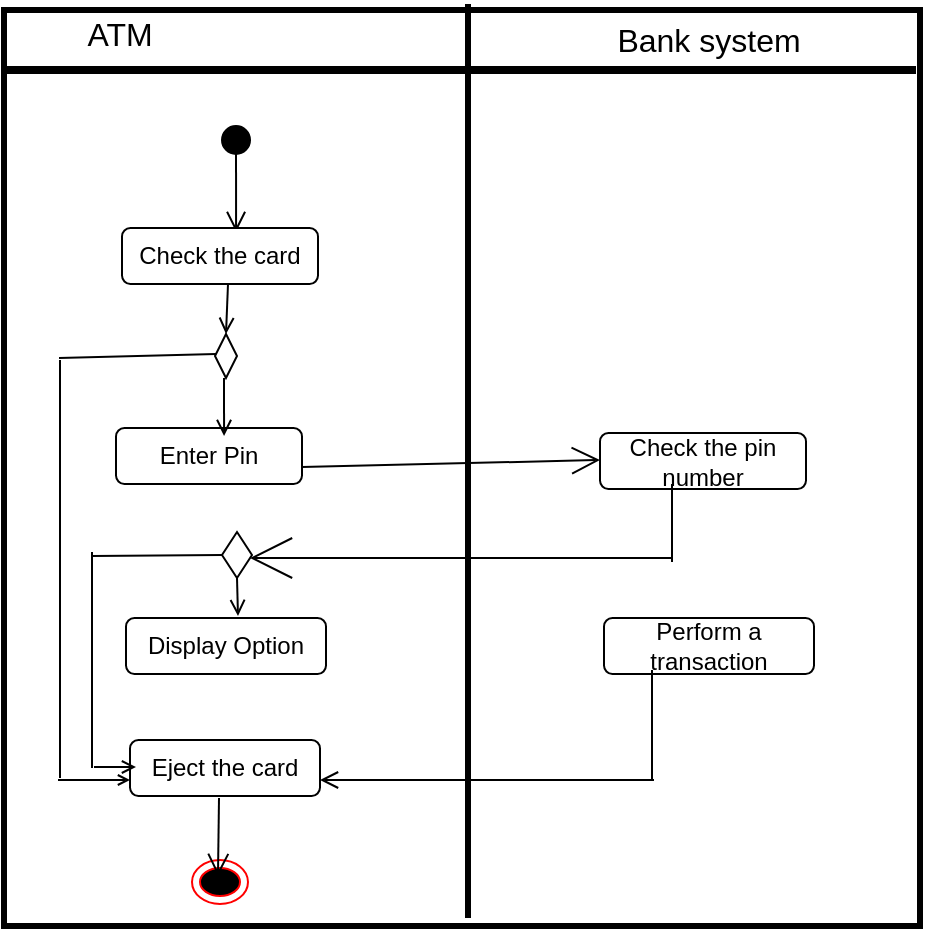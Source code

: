 <mxfile version="25.0.1">
  <diagram name="Page-1" id="jkQbMSVFU5XPwJCwVNmS">
    <mxGraphModel dx="1272" dy="919" grid="0" gridSize="10" guides="1" tooltips="1" connect="1" arrows="1" fold="1" page="0" pageScale="1" pageWidth="850" pageHeight="1100" math="0" shadow="0">
      <root>
        <mxCell id="0" />
        <mxCell id="1" parent="0" />
        <mxCell id="gAWKKwYR52MG0m6GFoxo-4" value="" style="whiteSpace=wrap;html=1;aspect=fixed;strokeWidth=3;" vertex="1" parent="1">
          <mxGeometry x="-199" y="-324" width="458" height="458" as="geometry" />
        </mxCell>
        <mxCell id="gAWKKwYR52MG0m6GFoxo-11" value="" style="line;strokeWidth=4;html=1;" vertex="1" parent="1">
          <mxGeometry x="-199" y="-299" width="456" height="10" as="geometry" />
        </mxCell>
        <mxCell id="gAWKKwYR52MG0m6GFoxo-15" value="" style="line;strokeWidth=3;direction=south;html=1;" vertex="1" parent="1">
          <mxGeometry x="28" y="-327" width="10" height="457" as="geometry" />
        </mxCell>
        <mxCell id="gAWKKwYR52MG0m6GFoxo-16" value="ATM" style="text;html=1;align=center;verticalAlign=middle;whiteSpace=wrap;rounded=0;fontSize=16;" vertex="1" parent="1">
          <mxGeometry x="-171" y="-327" width="60" height="30" as="geometry" />
        </mxCell>
        <mxCell id="gAWKKwYR52MG0m6GFoxo-17" value="Bank system" style="text;html=1;align=center;verticalAlign=middle;whiteSpace=wrap;rounded=0;fontSize=16;" vertex="1" parent="1">
          <mxGeometry x="84" y="-324" width="139" height="30" as="geometry" />
        </mxCell>
        <mxCell id="gAWKKwYR52MG0m6GFoxo-22" value="" style="html=1;verticalAlign=bottom;startArrow=circle;startFill=1;endArrow=open;startSize=6;endSize=8;curved=0;rounded=0;fontSize=12;entryX=0.582;entryY=0.071;entryDx=0;entryDy=0;entryPerimeter=0;" edge="1" parent="1" target="gAWKKwYR52MG0m6GFoxo-23">
          <mxGeometry x="-0.255" y="28" width="80" relative="1" as="geometry">
            <mxPoint x="-83" y="-267" as="sourcePoint" />
            <mxPoint x="-23" y="-272" as="targetPoint" />
            <mxPoint as="offset" />
          </mxGeometry>
        </mxCell>
        <mxCell id="gAWKKwYR52MG0m6GFoxo-23" value="Check the card" style="rounded=1;whiteSpace=wrap;html=1;" vertex="1" parent="1">
          <mxGeometry x="-140" y="-215" width="98" height="28" as="geometry" />
        </mxCell>
        <mxCell id="gAWKKwYR52MG0m6GFoxo-25" value="Enter Pin" style="rounded=1;whiteSpace=wrap;html=1;" vertex="1" parent="1">
          <mxGeometry x="-143" y="-115" width="93" height="28" as="geometry" />
        </mxCell>
        <mxCell id="gAWKKwYR52MG0m6GFoxo-26" value="Display Option" style="rounded=1;whiteSpace=wrap;html=1;" vertex="1" parent="1">
          <mxGeometry x="-138" y="-20" width="100" height="28" as="geometry" />
        </mxCell>
        <mxCell id="gAWKKwYR52MG0m6GFoxo-27" value="Eject the card" style="rounded=1;whiteSpace=wrap;html=1;" vertex="1" parent="1">
          <mxGeometry x="-136" y="41" width="95" height="28" as="geometry" />
        </mxCell>
        <mxCell id="gAWKKwYR52MG0m6GFoxo-28" value="Check the pin number" style="rounded=1;whiteSpace=wrap;html=1;" vertex="1" parent="1">
          <mxGeometry x="99" y="-112.5" width="103" height="28" as="geometry" />
        </mxCell>
        <mxCell id="gAWKKwYR52MG0m6GFoxo-29" value="Perform a transaction" style="rounded=1;whiteSpace=wrap;html=1;" vertex="1" parent="1">
          <mxGeometry x="101" y="-20" width="105" height="28" as="geometry" />
        </mxCell>
        <mxCell id="gAWKKwYR52MG0m6GFoxo-30" value="" style="ellipse;html=1;shape=endState;fillColor=#000000;strokeColor=#ff0000;" vertex="1" parent="1">
          <mxGeometry x="-105" y="101" width="28" height="22" as="geometry" />
        </mxCell>
        <mxCell id="gAWKKwYR52MG0m6GFoxo-31" value="" style="rhombus;whiteSpace=wrap;html=1;fontColor=#000000;fillColor=#FFFFFF;strokeColor=#000000;" vertex="1" parent="1">
          <mxGeometry x="-93.5" y="-162" width="11" height="22" as="geometry" />
        </mxCell>
        <mxCell id="gAWKKwYR52MG0m6GFoxo-35" value="" style="endArrow=open;endFill=1;endSize=6;html=1;rounded=0;fontSize=12;curved=1;entryX=0.5;entryY=0;entryDx=0;entryDy=0;strokeWidth=1;" edge="1" parent="1" target="gAWKKwYR52MG0m6GFoxo-31">
          <mxGeometry width="160" relative="1" as="geometry">
            <mxPoint x="-87" y="-187" as="sourcePoint" />
            <mxPoint x="-230" y="-132.128" as="targetPoint" />
          </mxGeometry>
        </mxCell>
        <mxCell id="gAWKKwYR52MG0m6GFoxo-40" value="" style="endArrow=none;html=1;rounded=0;fontSize=12;startSize=8;endSize=8;curved=1;" edge="1" parent="1">
          <mxGeometry relative="1" as="geometry">
            <mxPoint x="-171.5" y="-150" as="sourcePoint" />
            <mxPoint x="-93" y="-152" as="targetPoint" />
          </mxGeometry>
        </mxCell>
        <mxCell id="gAWKKwYR52MG0m6GFoxo-41" value="" style="endArrow=none;html=1;rounded=0;fontSize=12;startSize=8;endSize=9;curved=1;" edge="1" parent="1">
          <mxGeometry relative="1" as="geometry">
            <mxPoint x="-171" y="-149" as="sourcePoint" />
            <mxPoint x="-171" y="60" as="targetPoint" />
          </mxGeometry>
        </mxCell>
        <mxCell id="gAWKKwYR52MG0m6GFoxo-42" value="" style="endArrow=open;endFill=1;endSize=4;html=1;rounded=0;fontSize=12;curved=1;" edge="1" parent="1">
          <mxGeometry width="160" relative="1" as="geometry">
            <mxPoint x="-172" y="61" as="sourcePoint" />
            <mxPoint x="-136" y="61" as="targetPoint" />
          </mxGeometry>
        </mxCell>
        <mxCell id="gAWKKwYR52MG0m6GFoxo-44" value="" style="endArrow=open;endFill=1;endSize=6;html=1;rounded=0;fontSize=12;curved=1;startSize=19;entryX=0.581;entryY=0.143;entryDx=0;entryDy=0;entryPerimeter=0;" edge="1" parent="1" target="gAWKKwYR52MG0m6GFoxo-25">
          <mxGeometry width="160" relative="1" as="geometry">
            <mxPoint x="-89" y="-140" as="sourcePoint" />
            <mxPoint x="-89" y="-118" as="targetPoint" />
          </mxGeometry>
        </mxCell>
        <mxCell id="gAWKKwYR52MG0m6GFoxo-46" value="" style="endArrow=open;endFill=1;endSize=12;html=1;rounded=0;fontSize=12;curved=1;entryX=0;entryY=0.482;entryDx=0;entryDy=0;entryPerimeter=0;" edge="1" parent="1" target="gAWKKwYR52MG0m6GFoxo-28">
          <mxGeometry width="160" relative="1" as="geometry">
            <mxPoint x="-50" y="-95.5" as="sourcePoint" />
            <mxPoint x="98" y="-93" as="targetPoint" />
          </mxGeometry>
        </mxCell>
        <mxCell id="gAWKKwYR52MG0m6GFoxo-61" value="" style="rhombus;whiteSpace=wrap;html=1;fontColor=#000000;fillColor=#FFFFFF;strokeColor=#000000;" vertex="1" parent="1">
          <mxGeometry x="-90" y="-63" width="15" height="23" as="geometry" />
        </mxCell>
        <mxCell id="gAWKKwYR52MG0m6GFoxo-65" value="" style="endArrow=open;endFill=1;endSize=19;html=1;rounded=0;fontSize=12;curved=1;startSize=10;targetPerimeterSpacing=6;" edge="1" parent="1">
          <mxGeometry width="160" relative="1" as="geometry">
            <mxPoint x="84" y="-50" as="sourcePoint" />
            <mxPoint x="-76" y="-50" as="targetPoint" />
          </mxGeometry>
        </mxCell>
        <mxCell id="gAWKKwYR52MG0m6GFoxo-66" value="" style="endArrow=none;html=1;rounded=0;fontSize=12;startSize=8;endSize=8;curved=1;strokeWidth=1;" edge="1" parent="1">
          <mxGeometry relative="1" as="geometry">
            <mxPoint x="135" y="-48" as="sourcePoint" />
            <mxPoint x="135" y="-87" as="targetPoint" />
          </mxGeometry>
        </mxCell>
        <mxCell id="gAWKKwYR52MG0m6GFoxo-67" value="" style="endArrow=none;html=1;rounded=0;fontSize=12;startSize=8;endSize=8;curved=1;strokeWidth=1;" edge="1" parent="1">
          <mxGeometry relative="1" as="geometry">
            <mxPoint x="82" y="-50" as="sourcePoint" />
            <mxPoint x="135" y="-50" as="targetPoint" />
          </mxGeometry>
        </mxCell>
        <mxCell id="gAWKKwYR52MG0m6GFoxo-68" value="" style="endArrow=open;endFill=1;endSize=6;html=1;rounded=0;fontSize=12;curved=1;" edge="1" parent="1">
          <mxGeometry width="160" relative="1" as="geometry">
            <mxPoint x="-82.5" y="-40" as="sourcePoint" />
            <mxPoint x="-82" y="-21" as="targetPoint" />
          </mxGeometry>
        </mxCell>
        <mxCell id="gAWKKwYR52MG0m6GFoxo-69" value="" style="endArrow=none;html=1;rounded=0;fontSize=12;startSize=8;endSize=8;curved=1;" edge="1" parent="1">
          <mxGeometry relative="1" as="geometry">
            <mxPoint x="-155" y="-51" as="sourcePoint" />
            <mxPoint x="-90" y="-51.5" as="targetPoint" />
          </mxGeometry>
        </mxCell>
        <mxCell id="gAWKKwYR52MG0m6GFoxo-70" value="" style="endArrow=none;html=1;rounded=0;fontSize=12;startSize=8;endSize=8;curved=1;" edge="1" parent="1">
          <mxGeometry relative="1" as="geometry">
            <mxPoint x="-155" y="55" as="sourcePoint" />
            <mxPoint x="-155" y="-53" as="targetPoint" />
          </mxGeometry>
        </mxCell>
        <mxCell id="gAWKKwYR52MG0m6GFoxo-72" value="" style="endArrow=open;endFill=1;endSize=5;html=1;rounded=0;fontSize=12;curved=1;startSize=5;" edge="1" parent="1">
          <mxGeometry width="160" relative="1" as="geometry">
            <mxPoint x="-154" y="54.5" as="sourcePoint" />
            <mxPoint x="-133" y="54.5" as="targetPoint" />
          </mxGeometry>
        </mxCell>
        <mxCell id="gAWKKwYR52MG0m6GFoxo-73" value="" style="endArrow=open;endFill=1;endSize=7;html=1;rounded=0;fontSize=12;curved=1;" edge="1" parent="1">
          <mxGeometry width="160" relative="1" as="geometry">
            <mxPoint x="126" y="61" as="sourcePoint" />
            <mxPoint x="-41" y="61" as="targetPoint" />
          </mxGeometry>
        </mxCell>
        <mxCell id="gAWKKwYR52MG0m6GFoxo-74" value="" style="endArrow=none;html=1;rounded=0;fontSize=12;startSize=8;endSize=8;curved=1;" edge="1" parent="1">
          <mxGeometry relative="1" as="geometry">
            <mxPoint x="125" y="61" as="sourcePoint" />
            <mxPoint x="125" y="6" as="targetPoint" />
          </mxGeometry>
        </mxCell>
        <mxCell id="gAWKKwYR52MG0m6GFoxo-75" value="" style="endArrow=open;endFill=1;endSize=9;html=1;rounded=0;fontSize=12;curved=1;entryX=0.464;entryY=0.364;entryDx=0;entryDy=0;entryPerimeter=0;" edge="1" parent="1" target="gAWKKwYR52MG0m6GFoxo-30">
          <mxGeometry width="160" relative="1" as="geometry">
            <mxPoint x="-91.5" y="70" as="sourcePoint" />
            <mxPoint x="-91" y="97" as="targetPoint" />
          </mxGeometry>
        </mxCell>
      </root>
    </mxGraphModel>
  </diagram>
</mxfile>
